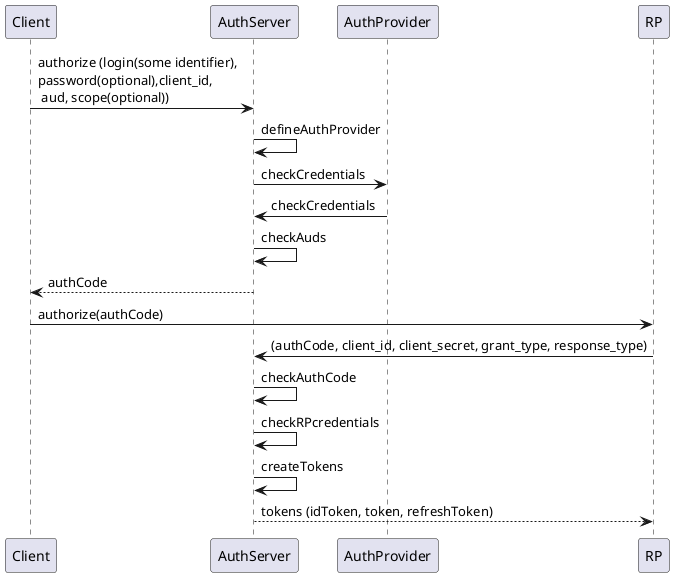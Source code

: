 @startuml
Client -> AuthServer: authorize (login(some identifier),\npassword(optional),client_id,\n aud, scope(optional))
AuthServer -> AuthServer: defineAuthProvider
AuthServer -> AuthProvider: checkCredentials
AuthServer <- AuthProvider: checkCredentials
AuthServer -> AuthServer: checkAuds
AuthServer --> Client: authCode
Client -> RP: authorize(authCode)
AuthServer <- RP : (authCode, client_id, client_secret, grant_type, response_type)
AuthServer -> AuthServer: checkAuthCode
AuthServer -> AuthServer: checkRPcredentials
AuthServer -> AuthServer: createTokens
AuthServer --> RP: tokens (idToken, token, refreshToken)
@enduml